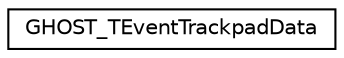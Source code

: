 digraph G
{
  edge [fontname="Helvetica",fontsize="10",labelfontname="Helvetica",labelfontsize="10"];
  node [fontname="Helvetica",fontsize="10",shape=record];
  rankdir=LR;
  Node1 [label="GHOST_TEventTrackpadData",height=0.2,width=0.4,color="black", fillcolor="white", style="filled",URL="$d3/d2e/structGHOST__TEventTrackpadData.html"];
}

